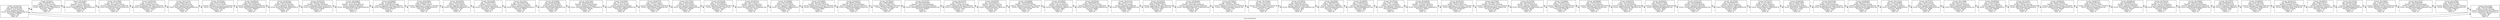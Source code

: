 digraph G {

rankdir = LR;

	node [shape=record,color=black];
label = "Lista Estudiantes"; 

color= black 

		N_0[label = "Carnet: 201183728\nDpi: 2050740201006\nNombre: Alvin Huckett\nCarrera: Ingenieria Quimica\nCorreo: AlvinHuckett_60@outlook.org\nPassword: DGHS2Xi\nCreditos: 222\nEdad: 20"];

		N_1[label = "Carnet: 2010244\nDpi: 5970926381748\nNombre: Nertie Laurenzi\nCarrera: Ingenieria Mecanica Industrial\nCorreo: NertieLaurenzi.75@hotmail.es\nPassword: 198yxel\nCreditos: 139\nEdad: 19"];

		N_2[label = "Carnet: 201210811\nDpi: 879575888\nNombre: Lamont Barthrup\nCarrera: Ingenieria Mecanica\nCorreo: LamontBarthrup_34@outlook.org\nPassword: j60uy9\nCreditos: 53\nEdad: 25"];

		N_3[label = "Carnet: 201315898\nDpi: 5531711621404\nNombre: Bernadette Pescud\nCarrera: Ingenieria Mecanica Industrial\nCorreo: BernadettePescud.10outlook.com\nPassword: TXz6b\nCreditos: 190\nEdad: 28"];

		N_4[label = "Carnet: 201582352\nDpi: 4172564417242\nNombre: Bobina Delacroux\nCarrera: Ingenieria Mecanica Industrial\nCorreo: BobinaDelacroux_46@hotmail.com\nPassword: m6ILxd\nCreditos: 113\nEdad: 23"];

		N_5[label = "Carnet: 201115140\nDpi: 8429519350118\nNombre: Pebrook Gircke\nCarrera: Ingenieria Mecanica\nCorreo: PebrookGircke93@undefined.org\nPassword: Ysgy3Vt\nCreditos: 172\nEdad: 19"];

		N_6[label = "Carnet: 201350393\nDpi: 9029374304090\nNombre: Laurie Tumilty\nCarrera: Ingenieria en Ciencias y Sistemas\nCorreo: LaurieTumilty58@undefined.com\nPassword: UKazTS0\nCreditos: 124\nEdad: 20"];

		N_7[label = "Carnet: 201698163\nDpi: 8010354636352\nNombre: Barn Killingbeck\nCarrera: Ingenieria Mecanica Electrica\nCorreo: BarnKillingbeck33@gmail.org\nPassword: 38KWHL\nCreditos: 130\nEdad: 20"];

		N_8[label = "Carnet: 201402462\nDpi: 3594915493584\nNombre: Joscelin Fewings\nCarrera: Ingenieria Mecanica\nCorreo: JoscelinFewings_56@outlook.es\nPassword: tF7ZroZ\nCreditos: 202\nEdad: 25"];

		N_9[label = "Carnet: 201643353\nDpi: 9692561360208\nNombre: Llywellyn Woodnutt\nCarrera: Ingenieria Mecanica Electrica\nCorreo: LlywellynWoodnutt_83@gmail.es\nPassword: ui708GE\nCreditos: 44\nEdad: 27"];

		N_10[label = "Carnet: 201043689\nDpi: 0714796787404\nNombre: Ardene Benediktovich\nCarrera: Ingenieria Mecanica\nCorreo: ArdeneBenediktovich72@outlook.org\nPassword: muiPC17\nCreditos: 13\nEdad: 23"];

		N_11[label = "Carnet: 201489697\nDpi: 3310894947855\nNombre: Judye Rossborough\nCarrera: Ingenieria Mecanica Electrica\nCorreo: JudyeRossborough_49@yahoo.com\nPassword: k9oGtrw\nCreditos: 3\nEdad: 26"];

		N_12[label = "Carnet: 201818908\nDpi: 2689202578134\nNombre: Wilbur Alberts\nCarrera: Ingenieria en Ciencias y Sistemas\nCorreo: WilburAlberts45@hotmail.org\nPassword: SSeRj8d\nCreditos: 64\nEdad: 18"];

		N_13[label = "Carnet: 201816850\nDpi: 0154497044345\nNombre: Emili Palleske\nCarrera: Ingenieria Mecanica\nCorreo: EmiliPalleske.89@gmail.com\nPassword: 17x8L\nCreditos: 28\nEdad: 21"];

		N_14[label = "Carnet: 201232485\nDpi: 3762365704505\nNombre: Vivian Currer\nCarrera: Ingenieria Quimica\nCorreo: VivianCurrer_25@outlook.org\nPassword: xe7yeho\nCreditos: 218\nEdad: 28"];

		N_15[label = "Carnet: 201131811\nDpi: 3347258005328\nNombre: Eloise Trevarthen\nCarrera: Ingenieria Mecanica\nCorreo: EloiseTrevarthen91@hotmail.es\nPassword: B8FP4\nCreditos: 201\nEdad: 22"];

		N_16[label = "Carnet: 201476680\nDpi: 4293824642888\nNombre: Kim Westphal\nCarrera: Ingenieria Quimica\nCorreo: KimWestphal38@yahoo.com\nPassword: qtry5\nCreditos: 159\nEdad: 19"];

		N_17[label = "Carnet: 201511649\nDpi: 5648266954532\nNombre: Aylmar Raubenheimer\nCarrera: Ingenieria Mecanica\nCorreo: AylmarRaubenheimer.27@hotmail.es\nPassword: 76816q\nCreditos: 163\nEdad: 23"];

		N_18[label = "Carnet: 201255643\nDpi: 7672150791181\nNombre: Alvin Huckett\nCarrera: Ingenieria Industrial\nCorreo: AlvinHuckett_63@undefined.org\nPassword: g4X4Ak\nCreditos: 65\nEdad: 29"];

		N_19[label = "Carnet: 201947729\nDpi: 1430797138430\nNombre: Camila Dibbert\nCarrera: Ingenieria Mecanica Industrial\nCorreo: CamilaDibbert.81@gmail.com\nPassword: b4wdeP\nCreditos: 188\nEdad: 21"];

		N_20[label = "Carnet: 201173540\nDpi: 3235002226847\nNombre: Alvin Huckett\nCarrera: Ingenieria Industrial\nCorreo: AlvinHuckett_65@outlook.org\nPassword: ITrpSM0\nCreditos: 104\nEdad: 22"];

		N_21[label = "Carnet: 201704168\nDpi: 3379162068993\nNombre: Tim Goldspink\nCarrera: Ingenieria Mecanica Electrica\nCorreo: TimGoldspink.71@aol.com\nPassword: Cmg7g\nCreditos: 137\nEdad: 19"];

		N_22[label = "Carnet: 201661519\nDpi: 9302712249273\nNombre: Harvey Darbyshire\nCarrera: Ingenieria Mecanica\nCorreo: HarveyDarbyshire_63@gmail.com\nPassword: Asv30\nCreditos: 55\nEdad: 26"];

		N_23[label = "Carnet: 201309890\nDpi: 6364119505269\nNombre: Grayce Poltone\nCarrera: Ingenieria Industrial\nCorreo: GraycePoltone_20@hotmail.es\nPassword: bCp3F57\nCreditos: 133\nEdad: 18"];

		N_24[label = "Carnet: 201740604\nDpi: 2625352358554\nNombre: Llywellyn Woodnutt\nCarrera: Ingenieria en Ciencias y Sistemas\nCorreo: LlywellynWoodnutt.46@gmail.org\nPassword: Bk8jU\nCreditos: 3\nEdad: 19"];

		N_25[label = "Carnet: 201646518\nDpi: 8696013129504\nNombre: Aylmar Raubenheimer\nCarrera: Ingenieria Mecanica Electrica\nCorreo: AylmarRaubenheimer31@aol.com\nPassword: 3j9MHF\nCreditos: 192\nEdad: 22"];

		N_26[label = "Carnet: 201766242\nDpi: 3780452896411\nNombre: Franky Viney\nCarrera: Ingenieria Mecanica Electrica\nCorreo: FrankyViney72@aol.com\nPassword: UC1hKp\nCreditos: 164\nEdad: 20"];

		N_27[label = "Carnet: 201537627\nDpi: 6000394094296\nNombre: Aylmar Raubenheimer\nCarrera: Ingenieria Mecanica Electrica\nCorreo: AylmarRaubenheimer82@undefined.com\nPassword: 82MID7\nCreditos: 3\nEdad: 24"];

		N_28[label = "Carnet: 201327675\nDpi: 5005953751371\nNombre: Lamont Barthrup\nCarrera: Ingenieria Mecanica Electrica\nCorreo: LamontBarthrup.75@hotmail.org\nPassword: CAt1n\nCreditos: 171\nEdad: 20"];

		N_29[label = "Carnet: 201897987\nDpi: 2193345266141\nNombre: Michelle Glanister\nCarrera: Ingenieria Quimica\nCorreo: MichelleGlanister.13@aol.org\nPassword: 8cIUD\nCreditos: 226\nEdad: 25"];

		N_30[label = "Carnet: 201500866\nDpi: 7040168688236\nNombre: Claybourne Nelmes\nCarrera: Ingenieria en Ciencias y Sistemas\nCorreo: ClaybourneNelmes_2@aol.com\nPassword: 4xCS04\nCreditos: 121\nEdad: 19"];

		N_31[label = "Carnet: 201359507\nDpi: 6474775706799\nNombre: Olly Brunelleschi\nCarrera: Ingenieria Quimica\nCorreo: OllyBrunelleschi_86@aol.com\nPassword: rdjy6j\nCreditos: 52\nEdad: 22"];

		N_32[label = "Carnet: 201954202\nDpi: 2496399691941\nNombre: Eloise Trevarthen\nCarrera: Ingenieria Mecanica Industrial\nCorreo: EloiseTrevarthen.4@undefined.org\nPassword: 6RNgz\nCreditos: 196\nEdad: 29"];

		N_33[label = "Carnet: 201412244\nDpi: 3239472177167\nNombre: Eba Keitley\nCarrera: Ingenieria Industrial\nCorreo: EbaKeitley73@undefined.com\nPassword: BRdQj\nCreditos: 238\nEdad: 22"];

		N_34[label = "Carnet: 201234795\nDpi: 9082300809939\nNombre: Wilbur Alberts\nCarrera: Ingenieria Mecanica Industrial\nCorreo: WilburAlberts_86@yahoo.com\nPassword: 0oXnv\nCreditos: 80\nEdad: 29"];

		N_35[label = "Carnet: 201594265\nDpi: 2831630574772\nNombre: Ardene Benediktovich\nCarrera: Ingenieria Mecanica Industrial\nCorreo: ArdeneBenediktovich_57@hotmail.org\nPassword: 15Asd\nCreditos: 242\nEdad: 26"];

		N_36[label = "Carnet: 201790782\nDpi: 3168522176927\nNombre: Claybourne Nelmes\nCarrera: Ingenieria en Ciencias y Sistemas\nCorreo: ClaybourneNelmes_82@aol.com\nPassword: d70Vi\nCreditos: 0\nEdad: 22"];

		N_37[label = "Carnet: 201374369\nDpi: 8311431297185\nNombre: Lionel Messi\nCarrera: Ingenieria Mecanica Industrial\nCorreo: LionelMessi.17@aol.es\nPassword: cVzaR8\nCreditos: 93\nEdad: 20"];

		N_38[label = "Carnet: 201709702\nDpi: 4245428187625\nNombre: Dillon Blandamere\nCarrera: Ingenieria Industrial\nCorreo: DillonBlandamere_33@undefined.com\nPassword: 3f5qj\nCreditos: 84\nEdad: 20"];

		N_39[label = "Carnet: 201635991\nDpi: 2702608963916\nNombre: Boycie Langlais\nCarrera: Ingenieria Industrial\nCorreo: BoycieLanglais24@aol.es\nPassword: vCGgb2\nCreditos: 113\nEdad: 29"];

		N_40[label = "Carnet: 201389879\nDpi: 1332692632257\nNombre: Darn Studdal\nCarrera: Ingenieria Industrial\nCorreo: DarnStuddal88@gmail.com\nPassword: r80ja\nCreditos: 244\nEdad: 23"];

		N_41[label = "Carnet: 201375524\nDpi: 3164173770900\nNombre: Tim Goldspink\nCarrera: Ingenieria Quimica\nCorreo: TimGoldspink_27@yahoo.es\nPassword: Nu96Sq3\nCreditos: 1\nEdad: 20"];

		N_42[label = "Carnet: 201428558\nDpi: 8783633019549\nNombre: Llywellyn Woodnutt\nCarrera: Ingenieria Mecanica\nCorreo: LlywellynWoodnutt.12@gmail.es\nPassword: qWlnP7\nCreditos: 5\nEdad: 24"];

		N_43[label = "Carnet: 201933753\nDpi: 6467642780621\nNombre: Bobina Delacroux\nCarrera: Ingenieria en Ciencias y Sistemas\nCorreo: BobinaDelacroux_64@gmail.com\nPassword: 8DGPFmN\nCreditos: 147\nEdad: 25"];

		N_44[label = "Carnet: 201774497\nDpi: 6327689577005\nNombre: Llywellyn Woodnutt\nCarrera: Ingenieria en Ciencias y Sistemas\nCorreo: LlywellynWoodnutt_44@aol.org\nPassword: RN1Dgbd\nCreditos: 90\nEdad: 26"];

		N_45[label = "Carnet: 201145786\nDpi: 4820546644233\nNombre: Harvey Darbyshire\nCarrera: Ingenieria Mecanica\nCorreo: HarveyDarbyshire.56@outlook.com\nPassword: uJW2Q\nCreditos: 88\nEdad: 22"];

		N_46[label = "Carnet: 201509061\nDpi: 3761268073554\nNombre: Tim Goldspink\nCarrera: Ingenieria Mecanica Electrica\nCorreo: TimGoldspink.36@aol.com\nPassword: DPx0LQ0\nCreditos: 108\nEdad: 23"];

		N_47[label = "Carnet: 201068965\nDpi: 7207003476187\nNombre: Tim Goldspink\nCarrera: Ingenieria Mecanica Industrial\nCorreo: TimGoldspink.1@yahoo.org\nPassword: MF4vc6\nCreditos: 112\nEdad: 26"];

		N_48[label = "Carnet: 201991578\nDpi: 7437219208336\nNombre: Olly Brunelleschi\nCarrera: Ingenieria Mecanica Industrial\nCorreo: OllyBrunelleschi.78@yahoo.org\nPassword: H1xi3\nCreditos: 102\nEdad: 29"];

		N_49[label = "Carnet: 201803912\nDpi: 3995410773680\nNombre: Emili Palleske\nCarrera: Ingenieria Mecanica Industrial\nCorreo: EmiliPalleske.68@gmail.com\nPassword: ODYgI\nCreditos: 205\nEdad: 26"];

		N_50[label = "Carnet: 201921767\nDpi: 5042024988582\nNombre: Consolata Reskelly\nCarrera: Ingenieria Mecanica\nCorreo: ConsolataReskelly.30@undefined.com\nPassword: cBP1bt7\nCreditos: 200\nEdad: 27"];

		N_51[label = "Carnet: 201157605\nDpi: 2503385887437\nNombre: Alonzo Seagrove\nCarrera: Ingenieria Industrial\nCorreo: AlonzoSeagrove_35@undefined.org\nPassword: 92V6h\nCreditos: 226\nEdad: 22"];

		N_52[label = "Carnet: 201761573\nDpi: 5372214388411\nNombre: Alonzo Seagrove\nCarrera: Ingenieria Quimica\nCorreo: AlonzoSeagrove_54@hotmail.es\nPassword: 24ldm\nCreditos: 51\nEdad: 22"];

		N_53[label = "Carnet: 201825364\nDpi: 6772854332066\nNombre: Phillis Syrie\nCarrera: Ingenieria Quimica\nCorreo: PhillisSyrie_17@hotmail.es\nPassword: rU2QYr\nCreditos: 111\nEdad: 28"];

		N_54[label = "Carnet: 201022466\nDpi: 0579054127201\nNombre: Wash Sedgemore\nCarrera: Ingenieria Mecanica Electrica\nCorreo: WashSedgemore_70@outlook.com\nPassword: 1E8vp8\nCreditos: 130\nEdad: 29"];

		N_55[label = "Carnet: 201006295\nDpi: 6483009710551\nNombre: Roderigo Gomme\nCarrera: Ingenieria Mecanica Electrica\nCorreo: RoderigoGomme_92@yahoo.org\nPassword: w1E8BW\nCreditos: 23\nEdad: 24"];

		N_56[label = "Carnet: 201116100\nDpi: 7247421869888\nNombre: Franky Viney\nCarrera: Ingenieria Quimica\nCorreo: FrankyViney_42@hotmail.es\nPassword: 5K0p7N\nCreditos: 42\nEdad: 26"];

		N_57[label = "Carnet: 201773473\nDpi: 1563507262381\nNombre: Krystal Crellin\nCarrera: Ingenieria Mecanica\nCorreo: KrystalCrellin.48@outlook.org\nPassword: 3KgBk\nCreditos: 88\nEdad: 26"];

		N_58[label = "Carnet: 201119966\nDpi: 9030770152211\nNombre: Michelle Glanister\nCarrera: Ingenieria Industrial\nCorreo: MichelleGlanister87@outlook.com\nPassword: J9Tq39\nCreditos: 225\nEdad: 23"];

		N_59[label = "Carnet: 201669286\nDpi: 3126321523297\nNombre: Tim Goldspink\nCarrera: Ingenieria Mecanica\nCorreo: TimGoldspink_45@gmail.es\nPassword: QQNPe8\nCreditos: 187\nEdad: 21"];

		N_60[label = "Carnet: 201147451\nDpi: 9093933675701\nNombre: Ellerey Sherwyn\nCarrera: Ingenieria Mecanica Electrica\nCorreo: EllereySherwyn.51@gmail.es\nPassword: 20H3Hx\nCreditos: 80\nEdad: 23"];

		N_61[label = "Carnet: 201864201\nDpi: 8208413026556\nNombre: Claybourne Nelmes\nCarrera: Ingenieria en Ciencias y Sistemas\nCorreo: ClaybourneNelmes.78@hotmail.com\nPassword: 69548z\nCreditos: 25\nEdad: 25"];

		N_62[label = "Carnet: 201667272\nDpi: 9443025623424\nNombre: Adriaens Timms\nCarrera: Ingenieria en Ciencias y Sistemas\nCorreo: AdriaensTimms43@aol.org\nPassword: Pe8Ucp\nCreditos: 237\nEdad: 21"];

		N_63[label = "Carnet: 201668149\nDpi: 6435886693765\nNombre: Harvey Darbyshire\nCarrera: Ingenieria Mecanica\nCorreo: HarveyDarbyshire_31@gmail.org\nPassword: u4jxe57\nCreditos: 31\nEdad: 27"];

		N_64[label = "Carnet: 201764124\nDpi: 6773833243077\nNombre: Harvey Darbyshire\nCarrera: Ingenieria Industrial\nCorreo: HarveyDarbyshire.59@gmail.es\nPassword: 0DDF8\nCreditos: 219\nEdad: 21"];

		N_65[label = "Carnet: 201516603\nDpi: 4062043125856\nNombre: Aylmar Raubenheimer\nCarrera: Ingenieria Mecanica Industrial\nCorreo: AylmarRaubenheimer.85@aol.com\nPassword: Sv4HFP\nCreditos: 168\nEdad: 19"];

		N_66[label = "Carnet: 201327079\nDpi: 8292286385716\nNombre: Franky Viney\nCarrera: Ingenieria Industrial\nCorreo: FrankyViney.59@aol.es\nPassword: GhhLi\nCreditos: 179\nEdad: 21"];

		N_67[label = "Carnet: 201906670\nDpi: 2245119831085\nNombre: Franky Viney\nCarrera: Ingenieria Mecanica Industrial\nCorreo: FrankyViney_49@yahoo.es\nPassword: PCAanL\nCreditos: 198\nEdad: 23"];

		N_68[label = "Carnet: 201461415\nDpi: 8579079230016\nNombre: Roderigo Gomme\nCarrera: Ingenieria Mecanica Industrial\nCorreo: RoderigoGomme_55@aol.org\nPassword: 6GEfOg\nCreditos: 113\nEdad: 20"];

		N_69[label = "Carnet: 201009015\nDpi: 1962623323417\nNombre: Afton Hounson\nCarrera: Ingenieria Mecanica\nCorreo: AftonHounson.43@aol.com\nPassword: PQvEC5\nCreditos: 12\nEdad: 23"];

		N_70[label = "Carnet: 201137248\nDpi: 4264540703955\nNombre: Eba Keitley\nCarrera: Ingenieria Mecanica\nCorreo: EbaKeitley83@outlook.org\nPassword: K8ZY0mI\nCreditos: 35\nEdad: 22"];

		N_71[label = "Carnet: 201339503\nDpi: 1169570189320\nNombre: Drusilla Louca\nCarrera: Ingenieria Mecanica Industrial\nCorreo: DrusillaLouca1@outlook.com\nPassword: xW0NS\nCreditos: 41\nEdad: 29"];

		N_72[label = "Carnet: 201110247\nDpi: 7882408800987\nNombre: Aylmar Raubenheimer\nCarrera: Ingenieria Mecanica Electrica\nCorreo: AylmarRaubenheimer_82@yahoo.org\nPassword: oKlY9O7\nCreditos: 171\nEdad: 19"];

		N_73[label = "Carnet: 201125580\nDpi: 1846903502498\nNombre: Boycie Langlais\nCarrera: Ingenieria en Ciencias y Sistemas\nCorreo: BoycieLanglais.61@hotmail.com\nPassword: MhBaUtl\nCreditos: 190\nEdad: 21"];

		N_74[label = "Carnet: 201315288\nDpi: 7044319749868\nNombre: Joscelin Fewings\nCarrera: Ingenieria Mecanica Electrica\nCorreo: JoscelinFewings.27@yahoo.es\nPassword: 3htilF\nCreditos: 89\nEdad: 27"];

N_0->N_1;
N_1->N_0;
N_1->N_2;
N_2->N_1;
N_2->N_3;
N_3->N_2;
N_3->N_4;
N_4->N_3;
N_4->N_5;
N_5->N_4;
N_5->N_6;
N_6->N_5;
N_6->N_7;
N_7->N_6;
N_7->N_8;
N_8->N_7;
N_8->N_9;
N_9->N_8;
N_9->N_10;
N_10->N_9;
N_10->N_11;
N_11->N_10;
N_11->N_12;
N_12->N_11;
N_12->N_13;
N_13->N_12;
N_13->N_14;
N_14->N_13;
N_14->N_15;
N_15->N_14;
N_15->N_16;
N_16->N_15;
N_16->N_17;
N_17->N_16;
N_17->N_18;
N_18->N_17;
N_18->N_19;
N_19->N_18;
N_19->N_20;
N_20->N_19;
N_20->N_21;
N_21->N_20;
N_21->N_22;
N_22->N_21;
N_22->N_23;
N_23->N_22;
N_23->N_24;
N_24->N_23;
N_24->N_25;
N_25->N_24;
N_25->N_26;
N_26->N_25;
N_26->N_27;
N_27->N_26;
N_27->N_28;
N_28->N_27;
N_28->N_29;
N_29->N_28;
N_29->N_30;
N_30->N_29;
N_30->N_31;
N_31->N_30;
N_31->N_32;
N_32->N_31;
N_32->N_33;
N_33->N_32;
N_33->N_34;
N_34->N_33;
N_34->N_35;
N_35->N_34;
N_35->N_36;
N_36->N_35;
N_36->N_37;
N_37->N_36;
N_37->N_38;
N_38->N_37;
N_38->N_39;
N_39->N_38;
N_39->N_40;
N_40->N_39;
N_40->N_41;
N_41->N_40;
N_41->N_42;
N_42->N_41;
N_42->N_43;
N_43->N_42;
N_43->N_44;
N_44->N_43;
N_44->N_45;
N_45->N_44;
N_45->N_46;
N_46->N_45;
N_46->N_47;
N_47->N_46;
N_47->N_48;
N_48->N_47;
N_48->N_49;
N_49->N_48;
N_49->N_50;
N_50->N_49;
N_50->N_51;
N_51->N_50;
N_51->N_52;
N_52->N_51;
N_52->N_53;
N_53->N_52;
N_53->N_54;
N_54->N_53;
N_54->N_55;
N_55->N_54;
N_55->N_56;
N_56->N_55;
N_56->N_57;
N_57->N_56;
N_57->N_58;
N_58->N_57;
N_58->N_59;
N_59->N_58;
N_59->N_60;
N_60->N_59;
N_60->N_61;
N_61->N_60;
N_61->N_62;
N_62->N_61;
N_62->N_63;
N_63->N_62;
N_63->N_64;
N_64->N_63;
N_64->N_65;
N_65->N_64;
N_65->N_66;
N_66->N_65;
N_66->N_67;
N_67->N_66;
N_67->N_68;
N_68->N_67;
N_68->N_69;
N_69->N_68;
N_69->N_70;
N_70->N_69;
N_70->N_71;
N_71->N_70;
N_71->N_72;
N_72->N_71;
N_72->N_73;
N_73->N_72;
N_73->N_74;
N_74->N_73;
N_0->N_74;
N_74->N_0;
 }
